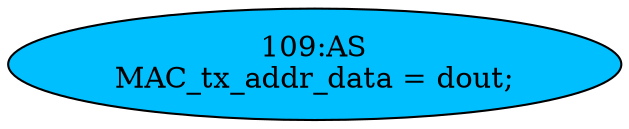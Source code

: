 strict digraph "" {
	node [label="\N"];
	"109:AS"	 [ast="<pyverilog.vparser.ast.Assign object at 0x7fcc00844bd0>",
		def_var="['MAC_tx_addr_data']",
		fillcolor=deepskyblue,
		label="109:AS
MAC_tx_addr_data = dout;",
		statements="[]",
		style=filled,
		typ=Assign,
		use_var="['dout']"];
}
